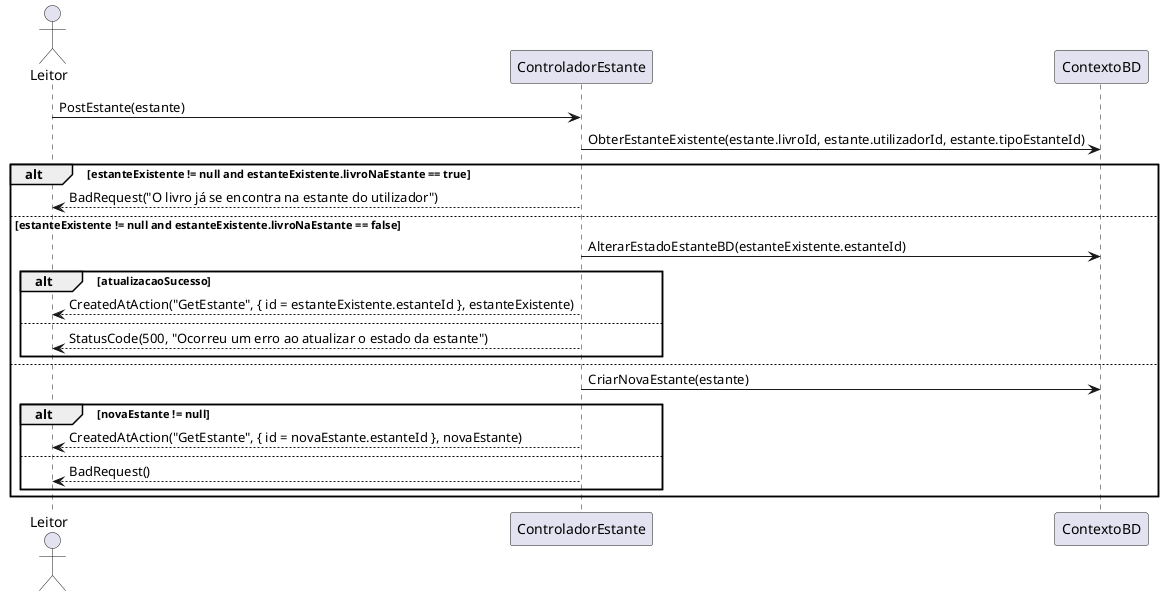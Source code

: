 @startuml
actor Leitor as U
participant "ControladorEstante" as CE
participant "ContextoBD" as BD

U -> CE: PostEstante(estante)
CE -> BD: ObterEstanteExistente(estante.livroId, estante.utilizadorId, estante.tipoEstanteId)
alt estanteExistente != null and estanteExistente.livroNaEstante == true
    CE --> U: BadRequest("O livro já se encontra na estante do utilizador")
else estanteExistente != null and estanteExistente.livroNaEstante == false
    CE -> BD: AlterarEstadoEstanteBD(estanteExistente.estanteId)
    alt atualizacaoSucesso
        CE --> U: CreatedAtAction("GetEstante", { id = estanteExistente.estanteId }, estanteExistente)
    else
        CE --> U: StatusCode(500, "Ocorreu um erro ao atualizar o estado da estante")
    end
else
    CE -> BD: CriarNovaEstante(estante)
    alt novaEstante != null
        CE --> U: CreatedAtAction("GetEstante", { id = novaEstante.estanteId }, novaEstante)
    else
        CE --> U: BadRequest()
    end
end
@enduml
